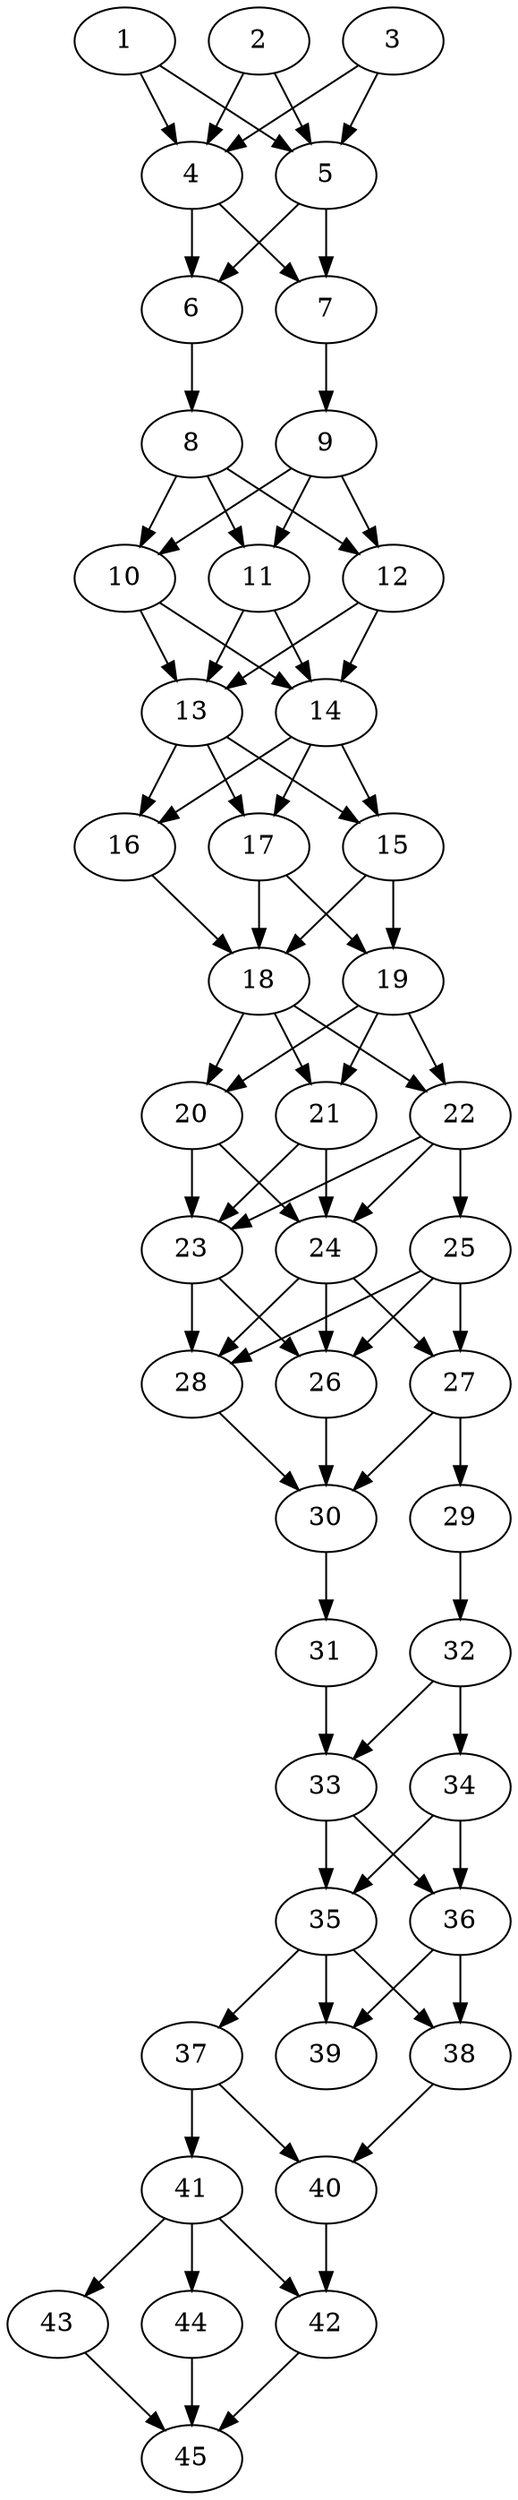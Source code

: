 // DAG automatically generated by daggen at Thu Oct  3 14:07:25 2019
// ./daggen --dot -n 45 --ccr 0.3 --fat 0.3 --regular 0.7 --density 0.9 --mindata 5242880 --maxdata 52428800 
digraph G {
  1 [size="145233920", alpha="0.18", expect_size="43570176"] 
  1 -> 4 [size ="43570176"]
  1 -> 5 [size ="43570176"]
  2 [size="118572373", alpha="0.06", expect_size="35571712"] 
  2 -> 4 [size ="35571712"]
  2 -> 5 [size ="35571712"]
  3 [size="136748373", alpha="0.19", expect_size="41024512"] 
  3 -> 4 [size ="41024512"]
  3 -> 5 [size ="41024512"]
  4 [size="18367147", alpha="0.19", expect_size="5510144"] 
  4 -> 6 [size ="5510144"]
  4 -> 7 [size ="5510144"]
  5 [size="119637333", alpha="0.02", expect_size="35891200"] 
  5 -> 6 [size ="35891200"]
  5 -> 7 [size ="35891200"]
  6 [size="150869333", alpha="0.04", expect_size="45260800"] 
  6 -> 8 [size ="45260800"]
  7 [size="114114560", alpha="0.00", expect_size="34234368"] 
  7 -> 9 [size ="34234368"]
  8 [size="78510080", alpha="0.08", expect_size="23553024"] 
  8 -> 10 [size ="23553024"]
  8 -> 11 [size ="23553024"]
  8 -> 12 [size ="23553024"]
  9 [size="136663040", alpha="0.11", expect_size="40998912"] 
  9 -> 10 [size ="40998912"]
  9 -> 11 [size ="40998912"]
  9 -> 12 [size ="40998912"]
  10 [size="65116160", alpha="0.06", expect_size="19534848"] 
  10 -> 13 [size ="19534848"]
  10 -> 14 [size ="19534848"]
  11 [size="138741760", alpha="0.05", expect_size="41622528"] 
  11 -> 13 [size ="41622528"]
  11 -> 14 [size ="41622528"]
  12 [size="125511680", alpha="0.10", expect_size="37653504"] 
  12 -> 13 [size ="37653504"]
  12 -> 14 [size ="37653504"]
  13 [size="18670933", alpha="0.01", expect_size="5601280"] 
  13 -> 15 [size ="5601280"]
  13 -> 16 [size ="5601280"]
  13 -> 17 [size ="5601280"]
  14 [size="171830613", alpha="0.06", expect_size="51549184"] 
  14 -> 15 [size ="51549184"]
  14 -> 16 [size ="51549184"]
  14 -> 17 [size ="51549184"]
  15 [size="162177707", alpha="0.19", expect_size="48653312"] 
  15 -> 18 [size ="48653312"]
  15 -> 19 [size ="48653312"]
  16 [size="21749760", alpha="0.05", expect_size="6524928"] 
  16 -> 18 [size ="6524928"]
  17 [size="53794133", alpha="0.16", expect_size="16138240"] 
  17 -> 18 [size ="16138240"]
  17 -> 19 [size ="16138240"]
  18 [size="55872853", alpha="0.19", expect_size="16761856"] 
  18 -> 20 [size ="16761856"]
  18 -> 21 [size ="16761856"]
  18 -> 22 [size ="16761856"]
  19 [size="117067093", alpha="0.06", expect_size="35120128"] 
  19 -> 20 [size ="35120128"]
  19 -> 21 [size ="35120128"]
  19 -> 22 [size ="35120128"]
  20 [size="46687573", alpha="0.19", expect_size="14006272"] 
  20 -> 23 [size ="14006272"]
  20 -> 24 [size ="14006272"]
  21 [size="95266133", alpha="0.09", expect_size="28579840"] 
  21 -> 23 [size ="28579840"]
  21 -> 24 [size ="28579840"]
  22 [size="131266560", alpha="0.12", expect_size="39379968"] 
  22 -> 23 [size ="39379968"]
  22 -> 24 [size ="39379968"]
  22 -> 25 [size ="39379968"]
  23 [size="52043093", alpha="0.10", expect_size="15612928"] 
  23 -> 26 [size ="15612928"]
  23 -> 28 [size ="15612928"]
  24 [size="60931413", alpha="0.08", expect_size="18279424"] 
  24 -> 26 [size ="18279424"]
  24 -> 27 [size ="18279424"]
  24 -> 28 [size ="18279424"]
  25 [size="111534080", alpha="0.20", expect_size="33460224"] 
  25 -> 26 [size ="33460224"]
  25 -> 27 [size ="33460224"]
  25 -> 28 [size ="33460224"]
  26 [size="104837120", alpha="0.08", expect_size="31451136"] 
  26 -> 30 [size ="31451136"]
  27 [size="141216427", alpha="0.08", expect_size="42364928"] 
  27 -> 29 [size ="42364928"]
  27 -> 30 [size ="42364928"]
  28 [size="110701227", alpha="0.16", expect_size="33210368"] 
  28 -> 30 [size ="33210368"]
  29 [size="106240000", alpha="0.20", expect_size="31872000"] 
  29 -> 32 [size ="31872000"]
  30 [size="149961387", alpha="0.09", expect_size="44988416"] 
  30 -> 31 [size ="44988416"]
  31 [size="144711680", alpha="0.14", expect_size="43413504"] 
  31 -> 33 [size ="43413504"]
  32 [size="60972373", alpha="0.12", expect_size="18291712"] 
  32 -> 33 [size ="18291712"]
  32 -> 34 [size ="18291712"]
  33 [size="157125973", alpha="0.11", expect_size="47137792"] 
  33 -> 35 [size ="47137792"]
  33 -> 36 [size ="47137792"]
  34 [size="80585387", alpha="0.09", expect_size="24175616"] 
  34 -> 35 [size ="24175616"]
  34 -> 36 [size ="24175616"]
  35 [size="146817707", alpha="0.06", expect_size="44045312"] 
  35 -> 37 [size ="44045312"]
  35 -> 38 [size ="44045312"]
  35 -> 39 [size ="44045312"]
  36 [size="143414613", alpha="0.03", expect_size="43024384"] 
  36 -> 38 [size ="43024384"]
  36 -> 39 [size ="43024384"]
  37 [size="46489600", alpha="0.05", expect_size="13946880"] 
  37 -> 40 [size ="13946880"]
  37 -> 41 [size ="13946880"]
  38 [size="109960533", alpha="0.12", expect_size="32988160"] 
  38 -> 40 [size ="32988160"]
  39 [size="80298667", alpha="0.11", expect_size="24089600"] 
  40 [size="76683947", alpha="0.14", expect_size="23005184"] 
  40 -> 42 [size ="23005184"]
  41 [size="146763093", alpha="0.07", expect_size="44028928"] 
  41 -> 42 [size ="44028928"]
  41 -> 43 [size ="44028928"]
  41 -> 44 [size ="44028928"]
  42 [size="97228800", alpha="0.15", expect_size="29168640"] 
  42 -> 45 [size ="29168640"]
  43 [size="36116480", alpha="0.07", expect_size="10834944"] 
  43 -> 45 [size ="10834944"]
  44 [size="121910613", alpha="0.04", expect_size="36573184"] 
  44 -> 45 [size ="36573184"]
  45 [size="37106347", alpha="0.14", expect_size="11131904"] 
}
